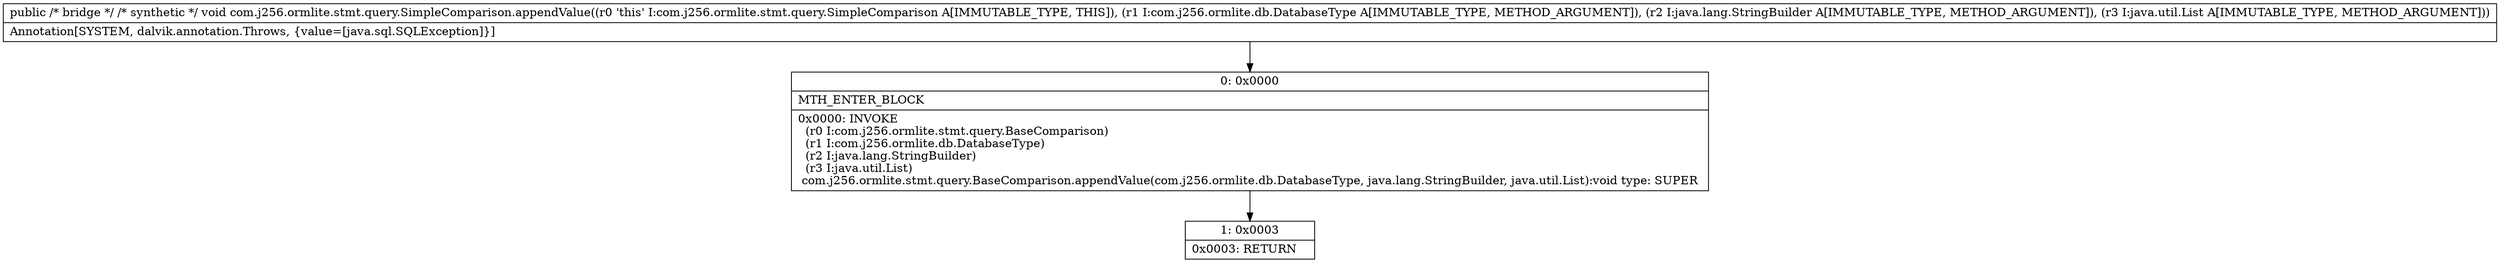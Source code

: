 digraph "CFG forcom.j256.ormlite.stmt.query.SimpleComparison.appendValue(Lcom\/j256\/ormlite\/db\/DatabaseType;Ljava\/lang\/StringBuilder;Ljava\/util\/List;)V" {
Node_0 [shape=record,label="{0\:\ 0x0000|MTH_ENTER_BLOCK\l|0x0000: INVOKE  \l  (r0 I:com.j256.ormlite.stmt.query.BaseComparison)\l  (r1 I:com.j256.ormlite.db.DatabaseType)\l  (r2 I:java.lang.StringBuilder)\l  (r3 I:java.util.List)\l com.j256.ormlite.stmt.query.BaseComparison.appendValue(com.j256.ormlite.db.DatabaseType, java.lang.StringBuilder, java.util.List):void type: SUPER \l}"];
Node_1 [shape=record,label="{1\:\ 0x0003|0x0003: RETURN   \l}"];
MethodNode[shape=record,label="{public \/* bridge *\/ \/* synthetic *\/ void com.j256.ormlite.stmt.query.SimpleComparison.appendValue((r0 'this' I:com.j256.ormlite.stmt.query.SimpleComparison A[IMMUTABLE_TYPE, THIS]), (r1 I:com.j256.ormlite.db.DatabaseType A[IMMUTABLE_TYPE, METHOD_ARGUMENT]), (r2 I:java.lang.StringBuilder A[IMMUTABLE_TYPE, METHOD_ARGUMENT]), (r3 I:java.util.List A[IMMUTABLE_TYPE, METHOD_ARGUMENT]))  | Annotation[SYSTEM, dalvik.annotation.Throws, \{value=[java.sql.SQLException]\}]\l}"];
MethodNode -> Node_0;
Node_0 -> Node_1;
}

